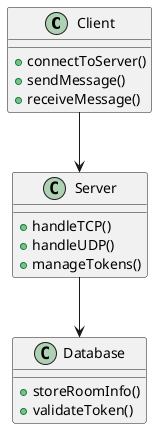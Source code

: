 @startuml
class Client {
  + connectToServer()
  + sendMessage()
  + receiveMessage()
}

class Server {
  + handleTCP()
  + handleUDP()
  + manageTokens()
}

class Database {
  + storeRoomInfo()
  + validateToken()
}

Client --> Server
Server --> Database
@enduml
